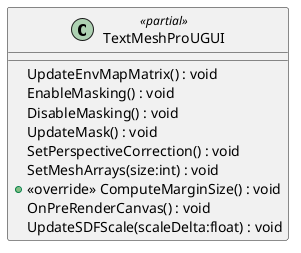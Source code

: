 @startuml
class TextMeshProUGUI <<partial>> {
    UpdateEnvMapMatrix() : void
    EnableMasking() : void
    DisableMasking() : void
    UpdateMask() : void
    SetPerspectiveCorrection() : void
    SetMeshArrays(size:int) : void
    + <<override>> ComputeMarginSize() : void
    OnPreRenderCanvas() : void
    UpdateSDFScale(scaleDelta:float) : void
}
@enduml

